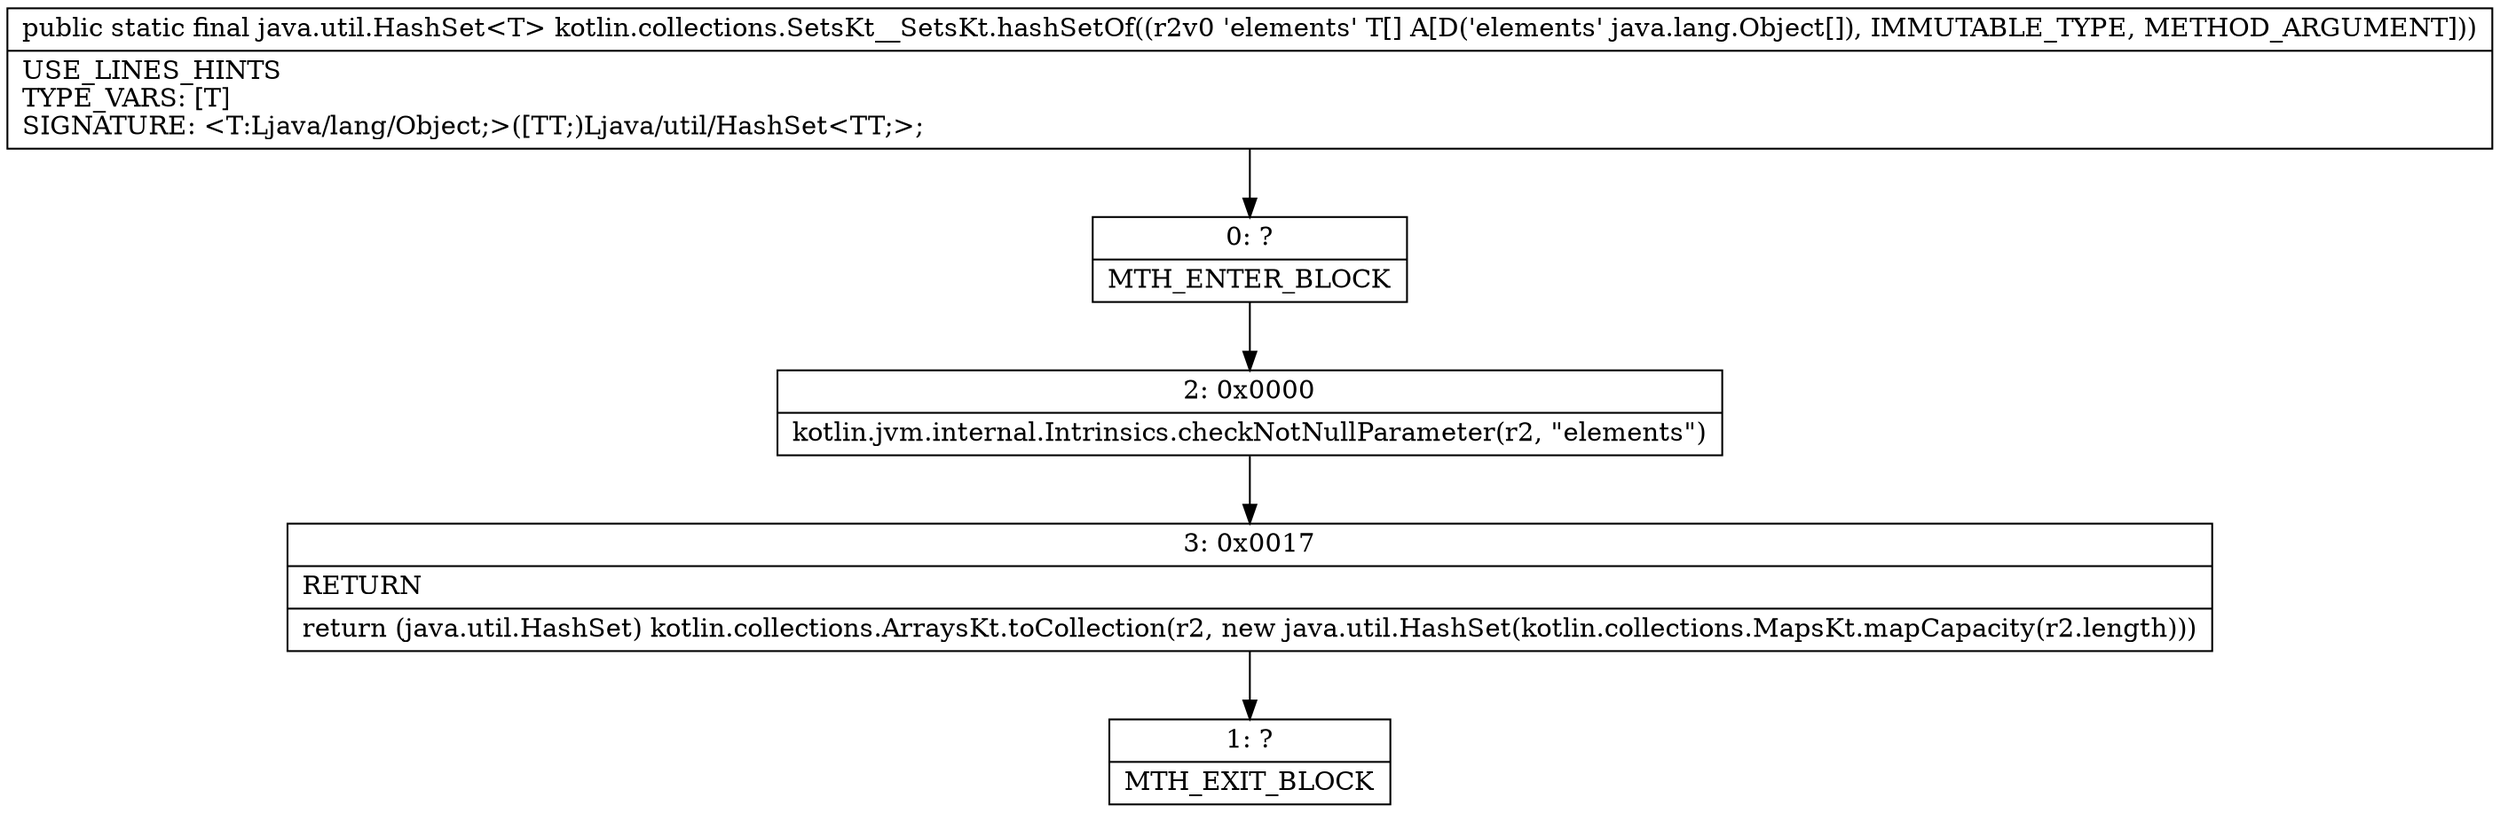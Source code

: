 digraph "CFG forkotlin.collections.SetsKt__SetsKt.hashSetOf([Ljava\/lang\/Object;)Ljava\/util\/HashSet;" {
Node_0 [shape=record,label="{0\:\ ?|MTH_ENTER_BLOCK\l}"];
Node_2 [shape=record,label="{2\:\ 0x0000|kotlin.jvm.internal.Intrinsics.checkNotNullParameter(r2, \"elements\")\l}"];
Node_3 [shape=record,label="{3\:\ 0x0017|RETURN\l|return (java.util.HashSet) kotlin.collections.ArraysKt.toCollection(r2, new java.util.HashSet(kotlin.collections.MapsKt.mapCapacity(r2.length)))\l}"];
Node_1 [shape=record,label="{1\:\ ?|MTH_EXIT_BLOCK\l}"];
MethodNode[shape=record,label="{public static final java.util.HashSet\<T\> kotlin.collections.SetsKt__SetsKt.hashSetOf((r2v0 'elements' T[] A[D('elements' java.lang.Object[]), IMMUTABLE_TYPE, METHOD_ARGUMENT]))  | USE_LINES_HINTS\lTYPE_VARS: [T]\lSIGNATURE: \<T:Ljava\/lang\/Object;\>([TT;)Ljava\/util\/HashSet\<TT;\>;\l}"];
MethodNode -> Node_0;Node_0 -> Node_2;
Node_2 -> Node_3;
Node_3 -> Node_1;
}

